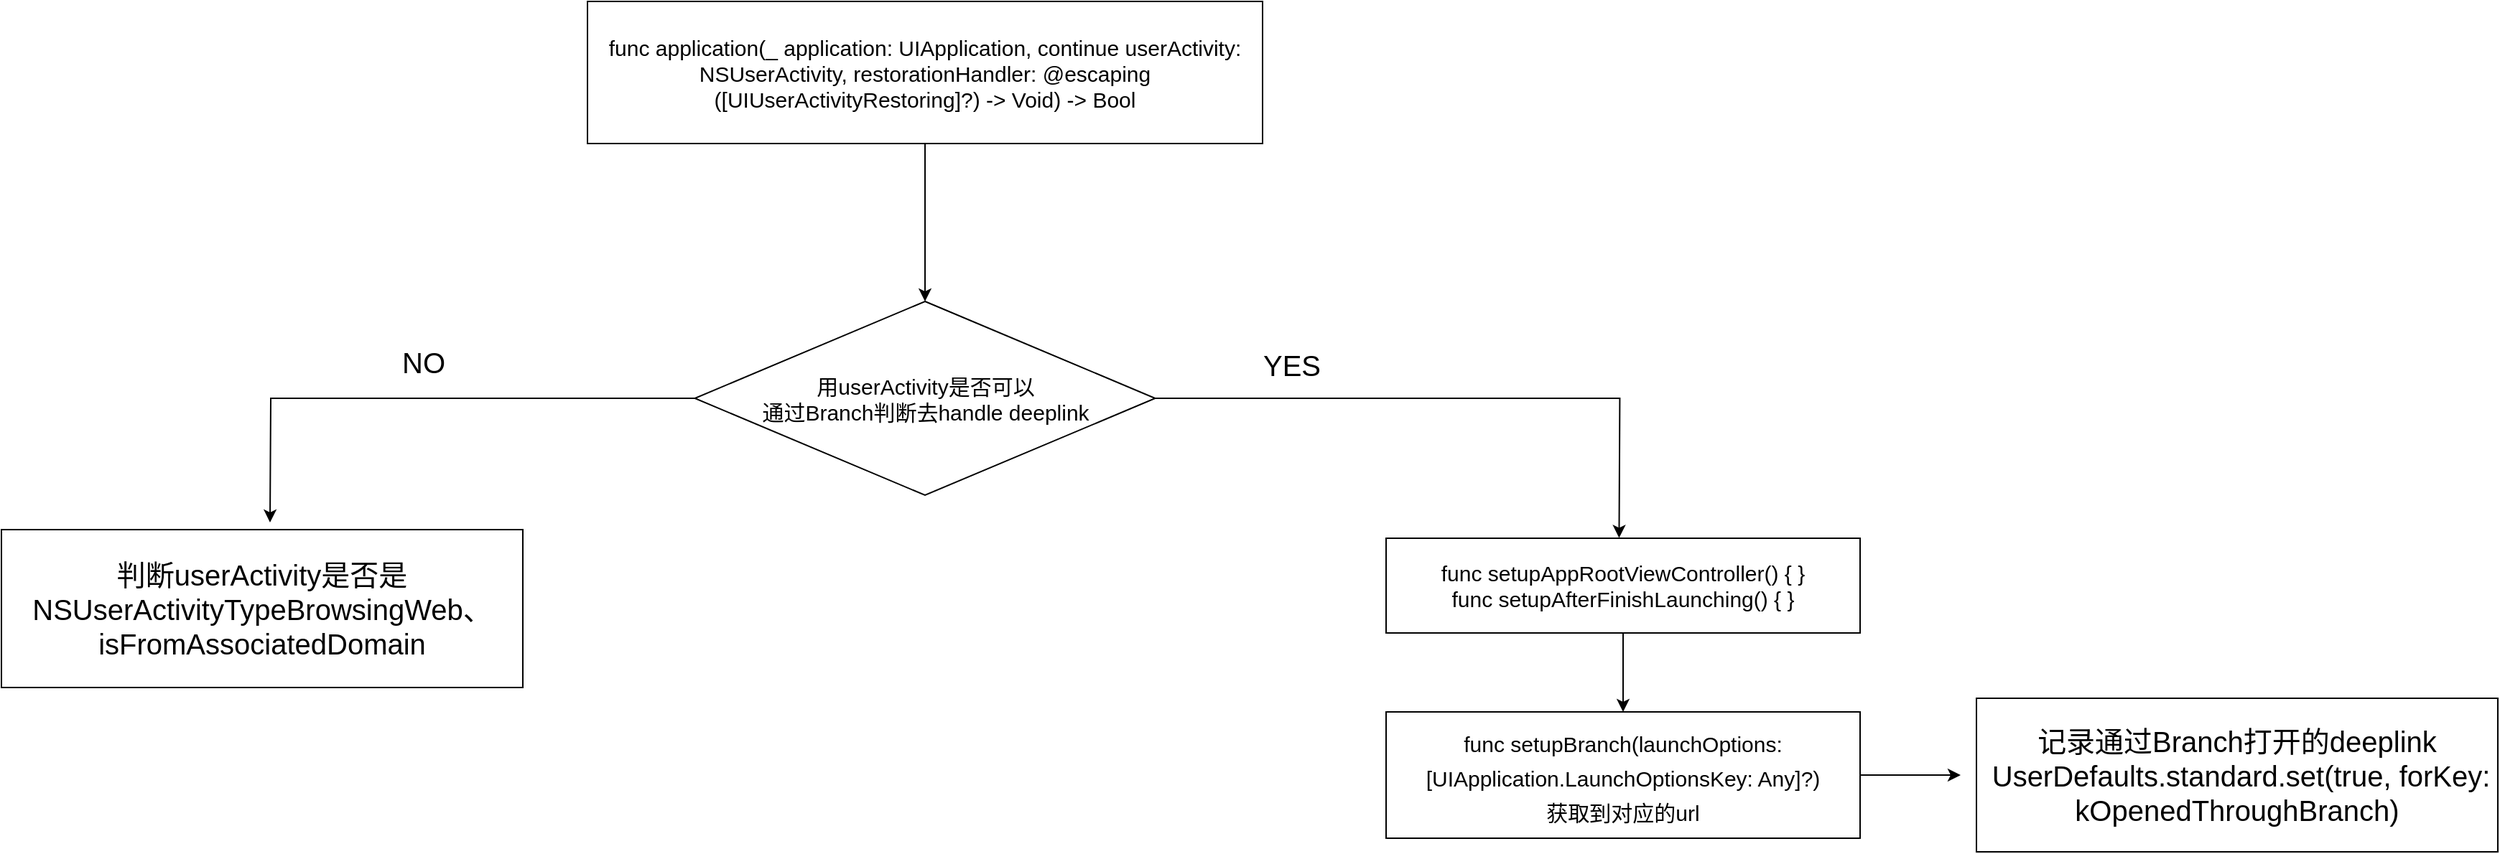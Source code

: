 <mxfile version="20.3.6" type="github">
  <diagram id="FDr8g_7TmeWDJbLXRSmU" name="Page-1">
    <mxGraphModel dx="1351" dy="841" grid="1" gridSize="11" guides="1" tooltips="1" connect="1" arrows="1" fold="1" page="1" pageScale="1" pageWidth="2339" pageHeight="3300" math="0" shadow="0">
      <root>
        <mxCell id="0" />
        <mxCell id="1" parent="0" />
        <mxCell id="Dw6xoMdAvUMok9ZEsRMh-5" style="edgeStyle=orthogonalEdgeStyle;rounded=0;orthogonalLoop=1;jettySize=auto;html=1;entryX=0.5;entryY=0;entryDx=0;entryDy=0;fontSize=15;" edge="1" parent="1" source="Dw6xoMdAvUMok9ZEsRMh-1" target="Dw6xoMdAvUMok9ZEsRMh-2">
          <mxGeometry relative="1" as="geometry" />
        </mxCell>
        <mxCell id="Dw6xoMdAvUMok9ZEsRMh-1" value="&lt;font style=&quot;font-size: 15px;&quot;&gt;func application(_ application: UIApplication, continue userActivity: NSUserActivity, restorationHandler: @escaping ([UIUserActivityRestoring]?) -&amp;gt; Void) -&amp;gt; Bool&lt;/font&gt;" style="rounded=0;whiteSpace=wrap;html=1;" vertex="1" parent="1">
          <mxGeometry x="760" y="110" width="470" height="99" as="geometry" />
        </mxCell>
        <mxCell id="Dw6xoMdAvUMok9ZEsRMh-7" style="edgeStyle=orthogonalEdgeStyle;rounded=0;orthogonalLoop=1;jettySize=auto;html=1;fontSize=15;entryX=0.434;entryY=-0.005;entryDx=0;entryDy=0;entryPerimeter=0;exitX=1;exitY=0.5;exitDx=0;exitDy=0;" edge="1" parent="1" source="Dw6xoMdAvUMok9ZEsRMh-2">
          <mxGeometry relative="1" as="geometry">
            <mxPoint x="1478.22" y="483.725" as="targetPoint" />
            <mxPoint x="1174.08" y="386.571" as="sourcePoint" />
          </mxGeometry>
        </mxCell>
        <mxCell id="Dw6xoMdAvUMok9ZEsRMh-14" style="edgeStyle=orthogonalEdgeStyle;rounded=0;orthogonalLoop=1;jettySize=auto;html=1;fontSize=20;" edge="1" parent="1" source="Dw6xoMdAvUMok9ZEsRMh-2">
          <mxGeometry relative="1" as="geometry">
            <mxPoint x="539.0" y="473" as="targetPoint" />
          </mxGeometry>
        </mxCell>
        <mxCell id="Dw6xoMdAvUMok9ZEsRMh-2" value="用userActivity是否可以&lt;br&gt;通过Branch判断去handle deeplink" style="rhombus;whiteSpace=wrap;html=1;fontSize=15;" vertex="1" parent="1">
          <mxGeometry x="834.75" y="319" width="320.5" height="135" as="geometry" />
        </mxCell>
        <mxCell id="Dw6xoMdAvUMok9ZEsRMh-10" style="edgeStyle=orthogonalEdgeStyle;rounded=0;orthogonalLoop=1;jettySize=auto;html=1;fontSize=20;" edge="1" parent="1" source="Dw6xoMdAvUMok9ZEsRMh-6" target="Dw6xoMdAvUMok9ZEsRMh-9">
          <mxGeometry relative="1" as="geometry" />
        </mxCell>
        <mxCell id="Dw6xoMdAvUMok9ZEsRMh-6" value="func&amp;nbsp;setupAppRootViewController() { }&lt;br&gt;func&amp;nbsp;setupAfterFinishLaunching() { }&lt;br&gt;" style="rounded=0;whiteSpace=wrap;html=1;fontSize=15;" vertex="1" parent="1">
          <mxGeometry x="1316" y="484" width="330" height="66" as="geometry" />
        </mxCell>
        <mxCell id="Dw6xoMdAvUMok9ZEsRMh-8" value="&lt;span style=&quot;font-size: 20px;&quot;&gt;YES&lt;/span&gt;" style="text;html=1;align=center;verticalAlign=middle;resizable=0;points=[];autosize=1;strokeColor=none;fillColor=none;fontSize=15;" vertex="1" parent="1">
          <mxGeometry x="1217" y="346" width="66" height="33" as="geometry" />
        </mxCell>
        <mxCell id="Dw6xoMdAvUMok9ZEsRMh-12" style="edgeStyle=orthogonalEdgeStyle;rounded=0;orthogonalLoop=1;jettySize=auto;html=1;fontSize=20;" edge="1" parent="1" source="Dw6xoMdAvUMok9ZEsRMh-9">
          <mxGeometry relative="1" as="geometry">
            <mxPoint x="1716.0" y="649" as="targetPoint" />
          </mxGeometry>
        </mxCell>
        <mxCell id="Dw6xoMdAvUMok9ZEsRMh-9" value="&lt;span style=&quot;font-size: 15px;&quot;&gt;func setupBranch(launchOptions: [UIApplication.LaunchOptionsKey: Any]?)&lt;br&gt;获取到对应的url&lt;br&gt;&lt;/span&gt;" style="rounded=0;whiteSpace=wrap;html=1;fontSize=20;" vertex="1" parent="1">
          <mxGeometry x="1316" y="605" width="330" height="88" as="geometry" />
        </mxCell>
        <mxCell id="Dw6xoMdAvUMok9ZEsRMh-11" value="记录通过Branch打开的deeplink&lt;br&gt;&amp;nbsp;UserDefaults.standard.set(true, forKey: kOpenedThroughBranch)" style="rounded=0;whiteSpace=wrap;html=1;fontSize=20;" vertex="1" parent="1">
          <mxGeometry x="1727" y="595.5" width="363" height="107" as="geometry" />
        </mxCell>
        <mxCell id="Dw6xoMdAvUMok9ZEsRMh-13" value="判断userActivity是否是NSUserActivityTypeBrowsingWeb、isFromAssociatedDomain" style="rounded=0;whiteSpace=wrap;html=1;fontSize=20;" vertex="1" parent="1">
          <mxGeometry x="352" y="478" width="363" height="110" as="geometry" />
        </mxCell>
        <mxCell id="Dw6xoMdAvUMok9ZEsRMh-15" value="NO" style="text;html=1;strokeColor=none;fillColor=none;align=center;verticalAlign=middle;whiteSpace=wrap;rounded=0;fontSize=20;" vertex="1" parent="1">
          <mxGeometry x="616" y="346" width="60" height="30" as="geometry" />
        </mxCell>
      </root>
    </mxGraphModel>
  </diagram>
</mxfile>
